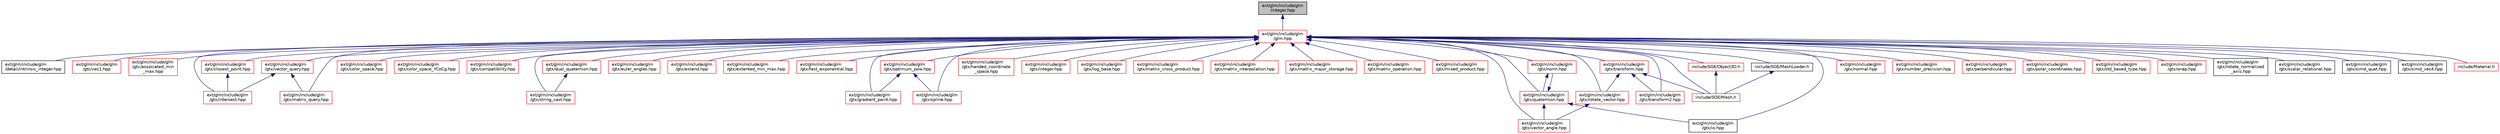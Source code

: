 digraph "ext/glm/include/glm/integer.hpp"
{
  edge [fontname="Helvetica",fontsize="10",labelfontname="Helvetica",labelfontsize="10"];
  node [fontname="Helvetica",fontsize="10",shape=record];
  Node1 [label="ext/glm/include/glm\l/integer.hpp",height=0.2,width=0.4,color="black", fillcolor="grey75", style="filled" fontcolor="black"];
  Node1 -> Node2 [dir="back",color="midnightblue",fontsize="10",style="solid",fontname="Helvetica"];
  Node2 [label="ext/glm/include/glm\l/glm.hpp",height=0.2,width=0.4,color="red", fillcolor="white", style="filled",URL="$glm_8hpp.html"];
  Node2 -> Node3 [dir="back",color="midnightblue",fontsize="10",style="solid",fontname="Helvetica"];
  Node3 [label="ext/glm/include/glm\l/detail/intrinsic_integer.hpp",height=0.2,width=0.4,color="black", fillcolor="white", style="filled",URL="$intrinsic__integer_8hpp.html"];
  Node2 -> Node4 [dir="back",color="midnightblue",fontsize="10",style="solid",fontname="Helvetica"];
  Node4 [label="ext/glm/include/glm\l/gtc/vec1.hpp",height=0.2,width=0.4,color="red", fillcolor="white", style="filled",URL="$vec1_8hpp.html"];
  Node2 -> Node5 [dir="back",color="midnightblue",fontsize="10",style="solid",fontname="Helvetica"];
  Node5 [label="ext/glm/include/glm\l/gtx/associated_min\l_max.hpp",height=0.2,width=0.4,color="red", fillcolor="white", style="filled",URL="$associated__min__max_8hpp.html"];
  Node2 -> Node6 [dir="back",color="midnightblue",fontsize="10",style="solid",fontname="Helvetica"];
  Node6 [label="ext/glm/include/glm\l/gtx/closest_point.hpp",height=0.2,width=0.4,color="red", fillcolor="white", style="filled",URL="$closest__point_8hpp.html"];
  Node6 -> Node7 [dir="back",color="midnightblue",fontsize="10",style="solid",fontname="Helvetica"];
  Node7 [label="ext/glm/include/glm\l/gtx/intersect.hpp",height=0.2,width=0.4,color="red", fillcolor="white", style="filled",URL="$intersect_8hpp.html"];
  Node2 -> Node8 [dir="back",color="midnightblue",fontsize="10",style="solid",fontname="Helvetica"];
  Node8 [label="ext/glm/include/glm\l/gtx/color_space.hpp",height=0.2,width=0.4,color="red", fillcolor="white", style="filled",URL="$gtx_2color__space_8hpp.html"];
  Node2 -> Node9 [dir="back",color="midnightblue",fontsize="10",style="solid",fontname="Helvetica"];
  Node9 [label="ext/glm/include/glm\l/gtx/color_space_YCoCg.hpp",height=0.2,width=0.4,color="red", fillcolor="white", style="filled",URL="$color__space___y_co_cg_8hpp.html"];
  Node2 -> Node10 [dir="back",color="midnightblue",fontsize="10",style="solid",fontname="Helvetica"];
  Node10 [label="ext/glm/include/glm\l/gtx/compatibility.hpp",height=0.2,width=0.4,color="red", fillcolor="white", style="filled",URL="$compatibility_8hpp.html"];
  Node2 -> Node11 [dir="back",color="midnightblue",fontsize="10",style="solid",fontname="Helvetica"];
  Node11 [label="ext/glm/include/glm\l/gtx/dual_quaternion.hpp",height=0.2,width=0.4,color="red", fillcolor="white", style="filled",URL="$dual__quaternion_8hpp.html"];
  Node11 -> Node12 [dir="back",color="midnightblue",fontsize="10",style="solid",fontname="Helvetica"];
  Node12 [label="ext/glm/include/glm\l/gtx/string_cast.hpp",height=0.2,width=0.4,color="red", fillcolor="white", style="filled",URL="$string__cast_8hpp.html"];
  Node2 -> Node13 [dir="back",color="midnightblue",fontsize="10",style="solid",fontname="Helvetica"];
  Node13 [label="ext/glm/include/glm\l/gtx/euler_angles.hpp",height=0.2,width=0.4,color="red", fillcolor="white", style="filled",URL="$euler__angles_8hpp.html"];
  Node2 -> Node14 [dir="back",color="midnightblue",fontsize="10",style="solid",fontname="Helvetica"];
  Node14 [label="ext/glm/include/glm\l/gtx/extend.hpp",height=0.2,width=0.4,color="red", fillcolor="white", style="filled",URL="$extend_8hpp.html"];
  Node2 -> Node15 [dir="back",color="midnightblue",fontsize="10",style="solid",fontname="Helvetica"];
  Node15 [label="ext/glm/include/glm\l/gtx/extented_min_max.hpp",height=0.2,width=0.4,color="red", fillcolor="white", style="filled",URL="$extented__min__max_8hpp.html"];
  Node2 -> Node16 [dir="back",color="midnightblue",fontsize="10",style="solid",fontname="Helvetica"];
  Node16 [label="ext/glm/include/glm\l/gtx/fast_exponential.hpp",height=0.2,width=0.4,color="red", fillcolor="white", style="filled",URL="$fast__exponential_8hpp.html"];
  Node2 -> Node17 [dir="back",color="midnightblue",fontsize="10",style="solid",fontname="Helvetica"];
  Node17 [label="ext/glm/include/glm\l/gtx/gradient_paint.hpp",height=0.2,width=0.4,color="red", fillcolor="white", style="filled",URL="$gradient__paint_8hpp.html"];
  Node2 -> Node18 [dir="back",color="midnightblue",fontsize="10",style="solid",fontname="Helvetica"];
  Node18 [label="ext/glm/include/glm\l/gtx/optimum_pow.hpp",height=0.2,width=0.4,color="red", fillcolor="white", style="filled",URL="$optimum__pow_8hpp.html"];
  Node18 -> Node17 [dir="back",color="midnightblue",fontsize="10",style="solid",fontname="Helvetica"];
  Node18 -> Node19 [dir="back",color="midnightblue",fontsize="10",style="solid",fontname="Helvetica"];
  Node19 [label="ext/glm/include/glm\l/gtx/spline.hpp",height=0.2,width=0.4,color="red", fillcolor="white", style="filled",URL="$spline_8hpp.html"];
  Node2 -> Node20 [dir="back",color="midnightblue",fontsize="10",style="solid",fontname="Helvetica"];
  Node20 [label="ext/glm/include/glm\l/gtx/handed_coordinate\l_space.hpp",height=0.2,width=0.4,color="red", fillcolor="white", style="filled",URL="$handed__coordinate__space_8hpp.html"];
  Node2 -> Node21 [dir="back",color="midnightblue",fontsize="10",style="solid",fontname="Helvetica"];
  Node21 [label="ext/glm/include/glm\l/gtx/integer.hpp",height=0.2,width=0.4,color="red", fillcolor="white", style="filled",URL="$gtx_2integer_8hpp.html"];
  Node2 -> Node7 [dir="back",color="midnightblue",fontsize="10",style="solid",fontname="Helvetica"];
  Node2 -> Node22 [dir="back",color="midnightblue",fontsize="10",style="solid",fontname="Helvetica"];
  Node22 [label="ext/glm/include/glm\l/gtx/vector_query.hpp",height=0.2,width=0.4,color="red", fillcolor="white", style="filled",URL="$vector__query_8hpp.html"];
  Node22 -> Node7 [dir="back",color="midnightblue",fontsize="10",style="solid",fontname="Helvetica"];
  Node22 -> Node23 [dir="back",color="midnightblue",fontsize="10",style="solid",fontname="Helvetica"];
  Node23 [label="ext/glm/include/glm\l/gtx/matrix_query.hpp",height=0.2,width=0.4,color="red", fillcolor="white", style="filled",URL="$matrix__query_8hpp.html"];
  Node2 -> Node24 [dir="back",color="midnightblue",fontsize="10",style="solid",fontname="Helvetica"];
  Node24 [label="ext/glm/include/glm\l/gtx/log_base.hpp",height=0.2,width=0.4,color="red", fillcolor="white", style="filled",URL="$log__base_8hpp.html"];
  Node2 -> Node25 [dir="back",color="midnightblue",fontsize="10",style="solid",fontname="Helvetica"];
  Node25 [label="ext/glm/include/glm\l/gtx/matrix_cross_product.hpp",height=0.2,width=0.4,color="red", fillcolor="white", style="filled",URL="$matrix__cross__product_8hpp.html"];
  Node2 -> Node26 [dir="back",color="midnightblue",fontsize="10",style="solid",fontname="Helvetica"];
  Node26 [label="ext/glm/include/glm\l/gtx/matrix_interpolation.hpp",height=0.2,width=0.4,color="red", fillcolor="white", style="filled",URL="$matrix__interpolation_8hpp.html"];
  Node2 -> Node27 [dir="back",color="midnightblue",fontsize="10",style="solid",fontname="Helvetica"];
  Node27 [label="ext/glm/include/glm\l/gtx/matrix_major_storage.hpp",height=0.2,width=0.4,color="red", fillcolor="white", style="filled",URL="$matrix__major__storage_8hpp.html"];
  Node2 -> Node28 [dir="back",color="midnightblue",fontsize="10",style="solid",fontname="Helvetica"];
  Node28 [label="ext/glm/include/glm\l/gtx/matrix_operation.hpp",height=0.2,width=0.4,color="red", fillcolor="white", style="filled",URL="$matrix__operation_8hpp.html"];
  Node2 -> Node23 [dir="back",color="midnightblue",fontsize="10",style="solid",fontname="Helvetica"];
  Node2 -> Node29 [dir="back",color="midnightblue",fontsize="10",style="solid",fontname="Helvetica"];
  Node29 [label="ext/glm/include/glm\l/gtx/mixed_product.hpp",height=0.2,width=0.4,color="red", fillcolor="white", style="filled",URL="$mixed__product_8hpp.html"];
  Node2 -> Node30 [dir="back",color="midnightblue",fontsize="10",style="solid",fontname="Helvetica"];
  Node30 [label="ext/glm/include/glm\l/gtx/norm.hpp",height=0.2,width=0.4,color="red", fillcolor="white", style="filled",URL="$norm_8hpp.html"];
  Node30 -> Node31 [dir="back",color="midnightblue",fontsize="10",style="solid",fontname="Helvetica"];
  Node31 [label="ext/glm/include/glm\l/gtx/quaternion.hpp",height=0.2,width=0.4,color="red", fillcolor="white", style="filled",URL="$gtx_2quaternion_8hpp.html"];
  Node31 -> Node30 [dir="back",color="midnightblue",fontsize="10",style="solid",fontname="Helvetica"];
  Node31 -> Node32 [dir="back",color="midnightblue",fontsize="10",style="solid",fontname="Helvetica"];
  Node32 [label="ext/glm/include/glm\l/gtx/vector_angle.hpp",height=0.2,width=0.4,color="red", fillcolor="white", style="filled",URL="$vector__angle_8hpp.html"];
  Node31 -> Node33 [dir="back",color="midnightblue",fontsize="10",style="solid",fontname="Helvetica"];
  Node33 [label="ext/glm/include/glm\l/gtx/io.hpp",height=0.2,width=0.4,color="black", fillcolor="white", style="filled",URL="$io_8hpp.html"];
  Node2 -> Node31 [dir="back",color="midnightblue",fontsize="10",style="solid",fontname="Helvetica"];
  Node2 -> Node34 [dir="back",color="midnightblue",fontsize="10",style="solid",fontname="Helvetica"];
  Node34 [label="ext/glm/include/glm\l/gtx/normal.hpp",height=0.2,width=0.4,color="red", fillcolor="white", style="filled",URL="$normal_8hpp.html"];
  Node2 -> Node35 [dir="back",color="midnightblue",fontsize="10",style="solid",fontname="Helvetica"];
  Node35 [label="ext/glm/include/glm\l/gtx/number_precision.hpp",height=0.2,width=0.4,color="red", fillcolor="white", style="filled",URL="$number__precision_8hpp.html"];
  Node2 -> Node36 [dir="back",color="midnightblue",fontsize="10",style="solid",fontname="Helvetica"];
  Node36 [label="ext/glm/include/glm\l/gtx/perpendicular.hpp",height=0.2,width=0.4,color="red", fillcolor="white", style="filled",URL="$perpendicular_8hpp.html"];
  Node2 -> Node37 [dir="back",color="midnightblue",fontsize="10",style="solid",fontname="Helvetica"];
  Node37 [label="ext/glm/include/glm\l/gtx/polar_coordinates.hpp",height=0.2,width=0.4,color="red", fillcolor="white", style="filled",URL="$polar__coordinates_8hpp.html"];
  Node2 -> Node38 [dir="back",color="midnightblue",fontsize="10",style="solid",fontname="Helvetica"];
  Node38 [label="ext/glm/include/glm\l/gtx/rotate_vector.hpp",height=0.2,width=0.4,color="red", fillcolor="white", style="filled",URL="$rotate__vector_8hpp.html"];
  Node38 -> Node32 [dir="back",color="midnightblue",fontsize="10",style="solid",fontname="Helvetica"];
  Node2 -> Node39 [dir="back",color="midnightblue",fontsize="10",style="solid",fontname="Helvetica"];
  Node39 [label="ext/glm/include/glm\l/gtx/transform.hpp",height=0.2,width=0.4,color="red", fillcolor="white", style="filled",URL="$transform_8hpp.html"];
  Node39 -> Node38 [dir="back",color="midnightblue",fontsize="10",style="solid",fontname="Helvetica"];
  Node39 -> Node40 [dir="back",color="midnightblue",fontsize="10",style="solid",fontname="Helvetica"];
  Node40 [label="ext/glm/include/glm\l/gtx/transform2.hpp",height=0.2,width=0.4,color="red", fillcolor="white", style="filled",URL="$transform2_8hpp.html"];
  Node39 -> Node41 [dir="back",color="midnightblue",fontsize="10",style="solid",fontname="Helvetica"];
  Node41 [label="include/SGE/Mesh.h",height=0.2,width=0.4,color="red", fillcolor="white", style="filled",URL="$include_2_s_g_e_2mesh_8h_source.html"];
  Node2 -> Node19 [dir="back",color="midnightblue",fontsize="10",style="solid",fontname="Helvetica"];
  Node2 -> Node42 [dir="back",color="midnightblue",fontsize="10",style="solid",fontname="Helvetica"];
  Node42 [label="ext/glm/include/glm\l/gtx/std_based_type.hpp",height=0.2,width=0.4,color="red", fillcolor="white", style="filled",URL="$std__based__type_8hpp.html"];
  Node2 -> Node12 [dir="back",color="midnightblue",fontsize="10",style="solid",fontname="Helvetica"];
  Node2 -> Node40 [dir="back",color="midnightblue",fontsize="10",style="solid",fontname="Helvetica"];
  Node2 -> Node32 [dir="back",color="midnightblue",fontsize="10",style="solid",fontname="Helvetica"];
  Node2 -> Node43 [dir="back",color="midnightblue",fontsize="10",style="solid",fontname="Helvetica"];
  Node43 [label="ext/glm/include/glm\l/gtx/wrap.hpp",height=0.2,width=0.4,color="red", fillcolor="white", style="filled",URL="$wrap_8hpp.html"];
  Node2 -> Node33 [dir="back",color="midnightblue",fontsize="10",style="solid",fontname="Helvetica"];
  Node2 -> Node44 [dir="back",color="midnightblue",fontsize="10",style="solid",fontname="Helvetica"];
  Node44 [label="ext/glm/include/glm\l/gtx/rotate_normalized\l_axis.hpp",height=0.2,width=0.4,color="black", fillcolor="white", style="filled",URL="$rotate__normalized__axis_8hpp.html"];
  Node2 -> Node45 [dir="back",color="midnightblue",fontsize="10",style="solid",fontname="Helvetica"];
  Node45 [label="ext/glm/include/glm\l/gtx/scalar_relational.hpp",height=0.2,width=0.4,color="black", fillcolor="white", style="filled",URL="$scalar__relational_8hpp.html"];
  Node2 -> Node46 [dir="back",color="midnightblue",fontsize="10",style="solid",fontname="Helvetica"];
  Node46 [label="ext/glm/include/glm\l/gtx/simd_quat.hpp",height=0.2,width=0.4,color="black", fillcolor="white", style="filled",URL="$simd__quat_8hpp.html"];
  Node2 -> Node47 [dir="back",color="midnightblue",fontsize="10",style="solid",fontname="Helvetica"];
  Node47 [label="ext/glm/include/glm\l/gtx/simd_vec4.hpp",height=0.2,width=0.4,color="black", fillcolor="white", style="filled",URL="$simd__vec4_8hpp.html"];
  Node2 -> Node48 [dir="back",color="midnightblue",fontsize="10",style="solid",fontname="Helvetica"];
  Node48 [label="include/Material.h",height=0.2,width=0.4,color="red", fillcolor="white", style="filled",URL="$include_2material_8h_source.html"];
  Node2 -> Node49 [dir="back",color="midnightblue",fontsize="10",style="solid",fontname="Helvetica"];
  Node49 [label="include/SGE/Object3D.h",height=0.2,width=0.4,color="red", fillcolor="white", style="filled",URL="$_object3_d_8h_source.html"];
  Node49 -> Node41 [dir="back",color="midnightblue",fontsize="10",style="solid",fontname="Helvetica"];
  Node2 -> Node50 [dir="back",color="midnightblue",fontsize="10",style="solid",fontname="Helvetica"];
  Node50 [label="include/SGE/MeshLoader.h",height=0.2,width=0.4,color="black", fillcolor="white", style="filled",URL="$_mesh_loader_8h_source.html"];
  Node50 -> Node41 [dir="back",color="midnightblue",fontsize="10",style="solid",fontname="Helvetica"];
  Node2 -> Node41 [dir="back",color="midnightblue",fontsize="10",style="solid",fontname="Helvetica"];
}
